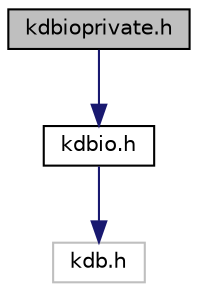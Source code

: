 digraph "kdbioprivate.h"
{
 // LATEX_PDF_SIZE
  edge [fontname="Helvetica",fontsize="10",labelfontname="Helvetica",labelfontsize="10"];
  node [fontname="Helvetica",fontsize="10",shape=record];
  Node1 [label="kdbioprivate.h",height=0.2,width=0.4,color="black", fillcolor="grey75", style="filled", fontcolor="black",tooltip="Private Elektra-IO structures for I/O bindings, plugins and applications."];
  Node1 -> Node2 [color="midnightblue",fontsize="10",style="solid",fontname="Helvetica"];
  Node2 [label="kdbio.h",height=0.2,width=0.4,color="black", fillcolor="white", style="filled",URL="$kdbio_8h.html",tooltip="Elektra-I/O structures for I/O bindings, plugins and applications."];
  Node2 -> Node3 [color="midnightblue",fontsize="10",style="solid",fontname="Helvetica"];
  Node3 [label="kdb.h",height=0.2,width=0.4,color="grey75", fillcolor="white", style="filled",tooltip=" "];
}

